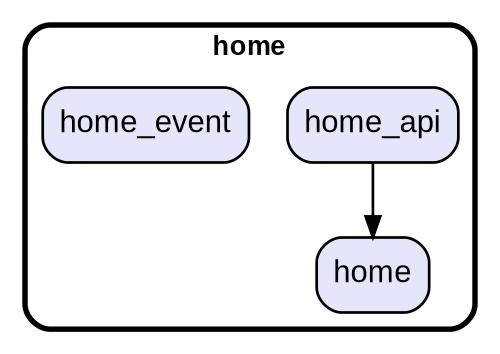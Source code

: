 digraph "" {
  graph [style=rounded fontname="Arial Black" fontsize=13 penwidth=2.6];
  node [shape=rect style="filled,rounded" fontname=Arial fontsize=15 fillcolor=Lavender penwidth=1.3];
  edge [penwidth=1.3];
  "/home.dart" [label="home"];
  "/home_api.dart" [label="home_api"];
  "/home_event.dart" [label="home_event"];
  subgraph "cluster~" {
    label="home";
    "/home.dart";
    "/home_api.dart";
    "/home_event.dart";
  }
  "/home_api.dart" -> "/home.dart";
}
